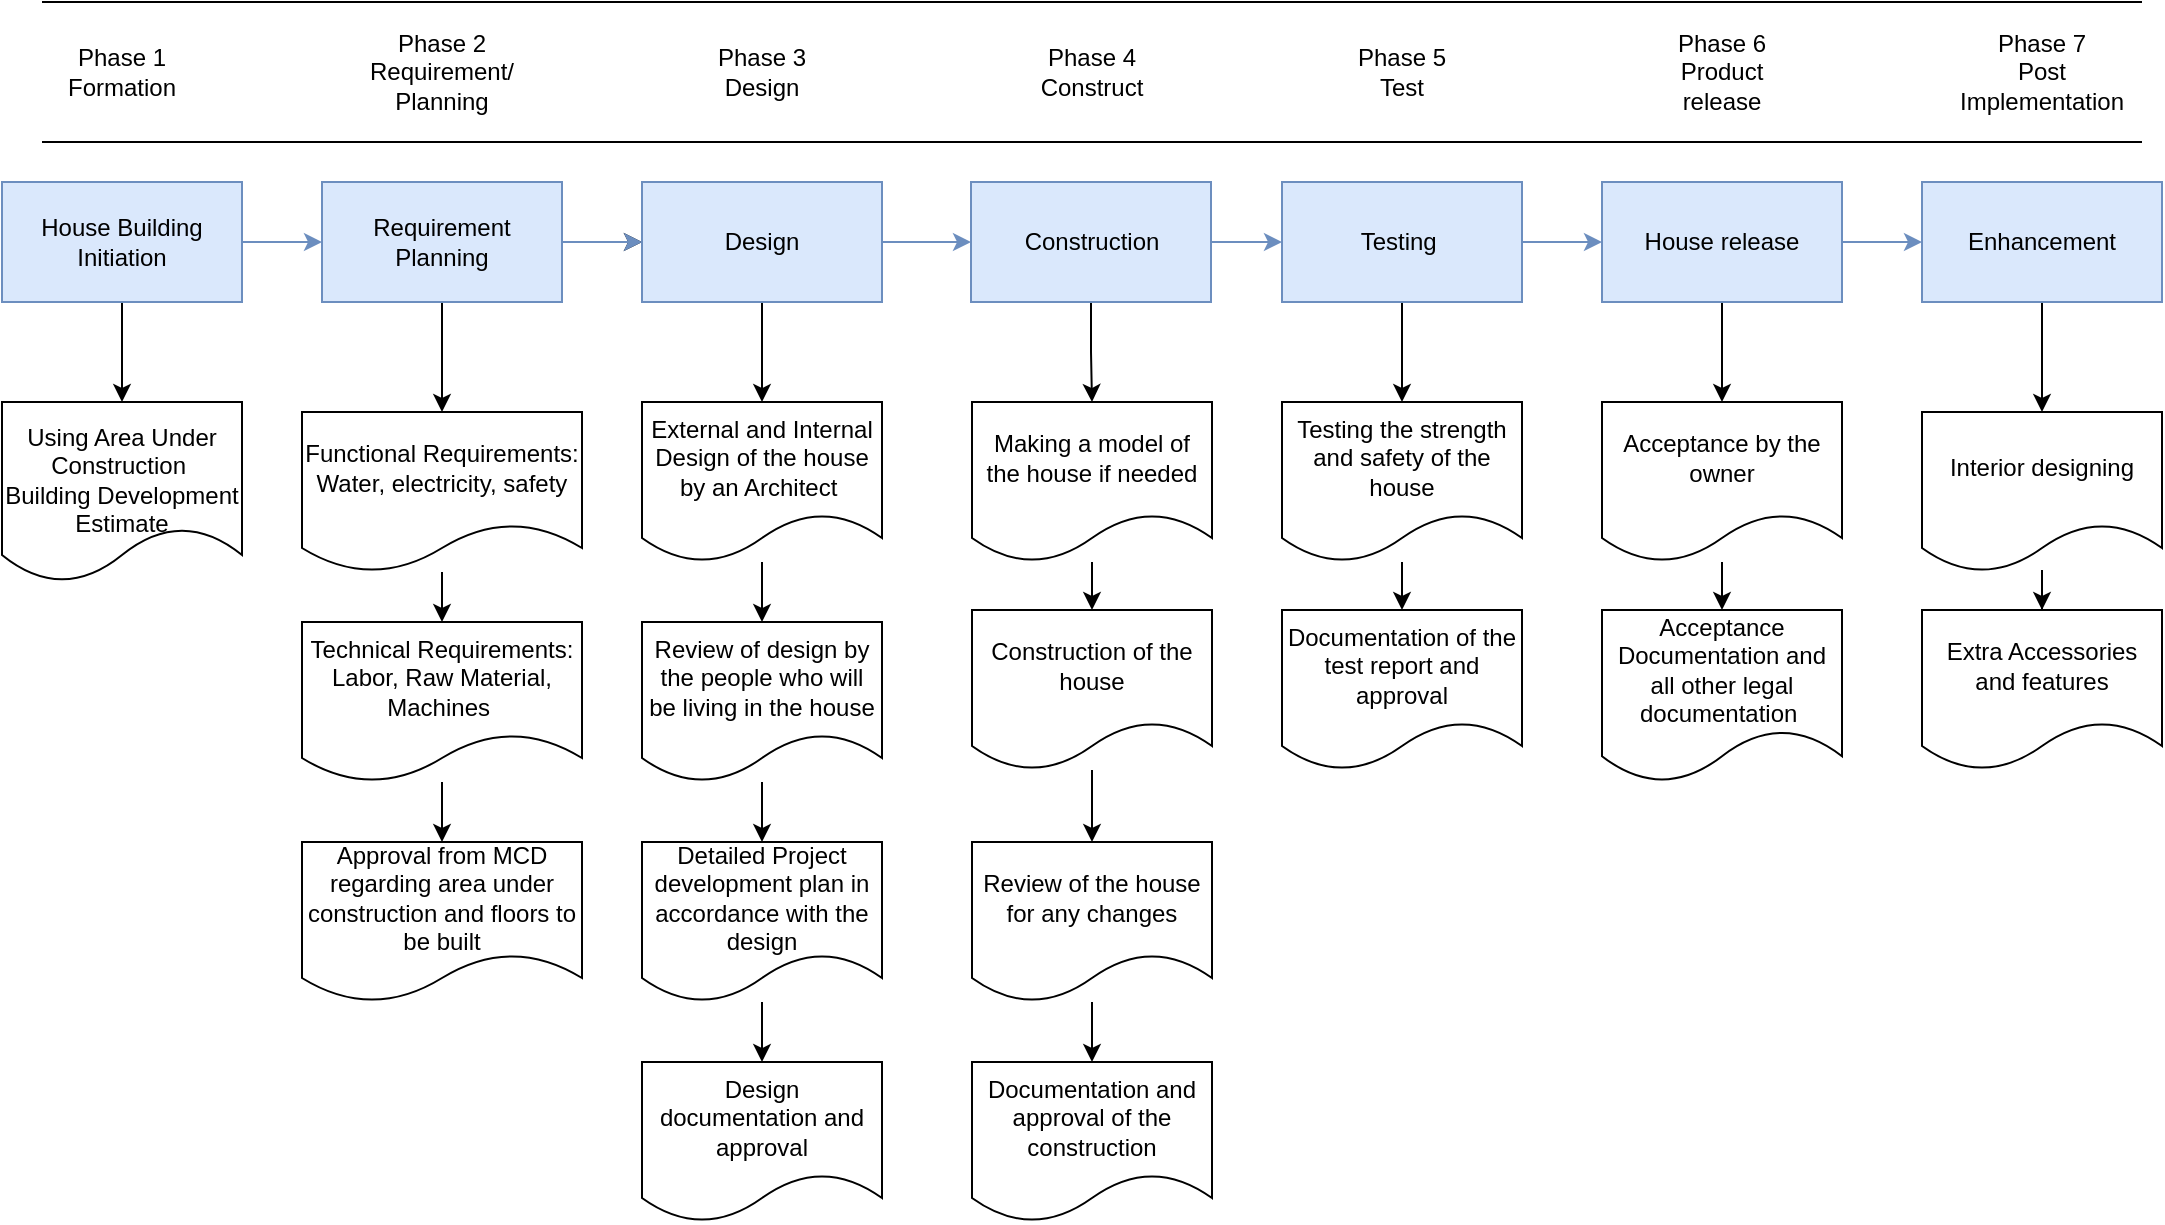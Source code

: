 <mxfile version="16.4.3" type="github">
  <diagram id="N88fRqQBOQMOm4eH01vv" name="Page-1">
    <mxGraphModel dx="1298" dy="679" grid="1" gridSize="10" guides="1" tooltips="1" connect="1" arrows="1" fold="1" page="1" pageScale="1" pageWidth="1169" pageHeight="827" background="#ffffff" math="0" shadow="0">
      <root>
        <mxCell id="0" />
        <mxCell id="1" parent="0" />
        <mxCell id="7y25BIzcjMbYV9Ad7kBw-5" value="" style="edgeStyle=orthogonalEdgeStyle;rounded=0;orthogonalLoop=1;jettySize=auto;html=1;fillColor=#dae8fc;strokeColor=#6c8ebf;" parent="1" source="7y25BIzcjMbYV9Ad7kBw-1" target="7y25BIzcjMbYV9Ad7kBw-2" edge="1">
          <mxGeometry relative="1" as="geometry" />
        </mxCell>
        <mxCell id="7y25BIzcjMbYV9Ad7kBw-7" value="" style="edgeStyle=orthogonalEdgeStyle;rounded=0;orthogonalLoop=1;jettySize=auto;html=1;" parent="1" source="7y25BIzcjMbYV9Ad7kBw-1" target="7y25BIzcjMbYV9Ad7kBw-4" edge="1">
          <mxGeometry relative="1" as="geometry" />
        </mxCell>
        <mxCell id="7y25BIzcjMbYV9Ad7kBw-1" value="House Building Initiation" style="rounded=0;whiteSpace=wrap;html=1;fillColor=#dae8fc;strokeColor=#6c8ebf;" parent="1" vertex="1">
          <mxGeometry x="40" y="200" width="120" height="60" as="geometry" />
        </mxCell>
        <mxCell id="7y25BIzcjMbYV9Ad7kBw-6" value="" style="edgeStyle=orthogonalEdgeStyle;rounded=0;orthogonalLoop=1;jettySize=auto;html=1;" parent="1" source="7y25BIzcjMbYV9Ad7kBw-2" target="7y25BIzcjMbYV9Ad7kBw-3" edge="1">
          <mxGeometry relative="1" as="geometry" />
        </mxCell>
        <mxCell id="7y25BIzcjMbYV9Ad7kBw-9" value="" style="edgeStyle=orthogonalEdgeStyle;rounded=0;orthogonalLoop=1;jettySize=auto;html=1;" parent="1" source="7y25BIzcjMbYV9Ad7kBw-2" target="7y25BIzcjMbYV9Ad7kBw-8" edge="1">
          <mxGeometry relative="1" as="geometry" />
        </mxCell>
        <mxCell id="DtMlrCJC0qW7CI2PNR6A-1" value="" style="edgeStyle=orthogonalEdgeStyle;rounded=0;orthogonalLoop=1;jettySize=auto;html=1;fillColor=#dae8fc;strokeColor=#6c8ebf;" edge="1" parent="1" source="7y25BIzcjMbYV9Ad7kBw-2" target="7y25BIzcjMbYV9Ad7kBw-3">
          <mxGeometry relative="1" as="geometry" />
        </mxCell>
        <mxCell id="7y25BIzcjMbYV9Ad7kBw-2" value="Requirement&lt;br&gt;Planning" style="rounded=0;whiteSpace=wrap;html=1;fillColor=#dae8fc;strokeColor=#6c8ebf;" parent="1" vertex="1">
          <mxGeometry x="200" y="200" width="120" height="60" as="geometry" />
        </mxCell>
        <mxCell id="7y25BIzcjMbYV9Ad7kBw-15" value="" style="edgeStyle=orthogonalEdgeStyle;rounded=0;orthogonalLoop=1;jettySize=auto;html=1;" parent="1" source="7y25BIzcjMbYV9Ad7kBw-3" target="7y25BIzcjMbYV9Ad7kBw-14" edge="1">
          <mxGeometry relative="1" as="geometry" />
        </mxCell>
        <mxCell id="7y25BIzcjMbYV9Ad7kBw-21" value="" style="edgeStyle=orthogonalEdgeStyle;rounded=0;orthogonalLoop=1;jettySize=auto;html=1;fillColor=#dae8fc;strokeColor=#6c8ebf;" parent="1" source="7y25BIzcjMbYV9Ad7kBw-3" target="7y25BIzcjMbYV9Ad7kBw-20" edge="1">
          <mxGeometry relative="1" as="geometry" />
        </mxCell>
        <mxCell id="7y25BIzcjMbYV9Ad7kBw-3" value="Design" style="rounded=0;whiteSpace=wrap;html=1;fillColor=#dae8fc;strokeColor=#6c8ebf;" parent="1" vertex="1">
          <mxGeometry x="360" y="200" width="120" height="60" as="geometry" />
        </mxCell>
        <mxCell id="7y25BIzcjMbYV9Ad7kBw-4" value="&lt;br&gt;Using Area Under Construction&amp;nbsp;&lt;br&gt;Building Development Estimate" style="shape=document;whiteSpace=wrap;html=1;boundedLbl=1;" parent="1" vertex="1">
          <mxGeometry x="40" y="310" width="120" height="90" as="geometry" />
        </mxCell>
        <mxCell id="7y25BIzcjMbYV9Ad7kBw-11" value="" style="edgeStyle=orthogonalEdgeStyle;rounded=0;orthogonalLoop=1;jettySize=auto;html=1;" parent="1" source="7y25BIzcjMbYV9Ad7kBw-8" target="7y25BIzcjMbYV9Ad7kBw-10" edge="1">
          <mxGeometry relative="1" as="geometry" />
        </mxCell>
        <mxCell id="7y25BIzcjMbYV9Ad7kBw-8" value="Functional Requirements:&lt;br&gt;Water, electricity, safety" style="shape=document;whiteSpace=wrap;html=1;boundedLbl=1;rounded=0;" parent="1" vertex="1">
          <mxGeometry x="190" y="315" width="140" height="80" as="geometry" />
        </mxCell>
        <mxCell id="7y25BIzcjMbYV9Ad7kBw-13" value="" style="edgeStyle=orthogonalEdgeStyle;rounded=0;orthogonalLoop=1;jettySize=auto;html=1;" parent="1" source="7y25BIzcjMbYV9Ad7kBw-10" target="7y25BIzcjMbYV9Ad7kBw-12" edge="1">
          <mxGeometry relative="1" as="geometry" />
        </mxCell>
        <mxCell id="7y25BIzcjMbYV9Ad7kBw-10" value="Technical Requirements:&lt;br&gt;Labor, Raw Material, Machines&amp;nbsp;" style="shape=document;whiteSpace=wrap;html=1;boundedLbl=1;rounded=0;" parent="1" vertex="1">
          <mxGeometry x="190" y="420" width="140" height="80" as="geometry" />
        </mxCell>
        <mxCell id="7y25BIzcjMbYV9Ad7kBw-12" value="Approval from MCD regarding area under construction and floors to be built" style="shape=document;whiteSpace=wrap;html=1;boundedLbl=1;rounded=0;" parent="1" vertex="1">
          <mxGeometry x="190" y="530" width="140" height="80" as="geometry" />
        </mxCell>
        <mxCell id="7y25BIzcjMbYV9Ad7kBw-17" value="" style="edgeStyle=orthogonalEdgeStyle;rounded=0;orthogonalLoop=1;jettySize=auto;html=1;" parent="1" source="7y25BIzcjMbYV9Ad7kBw-14" target="7y25BIzcjMbYV9Ad7kBw-16" edge="1">
          <mxGeometry relative="1" as="geometry" />
        </mxCell>
        <mxCell id="7y25BIzcjMbYV9Ad7kBw-14" value="External and Internal Design of the house by an Architect&amp;nbsp;" style="shape=document;whiteSpace=wrap;html=1;boundedLbl=1;rounded=0;" parent="1" vertex="1">
          <mxGeometry x="360" y="310" width="120" height="80" as="geometry" />
        </mxCell>
        <mxCell id="7y25BIzcjMbYV9Ad7kBw-19" value="" style="edgeStyle=orthogonalEdgeStyle;rounded=0;orthogonalLoop=1;jettySize=auto;html=1;" parent="1" source="7y25BIzcjMbYV9Ad7kBw-16" target="7y25BIzcjMbYV9Ad7kBw-18" edge="1">
          <mxGeometry relative="1" as="geometry" />
        </mxCell>
        <mxCell id="7y25BIzcjMbYV9Ad7kBw-16" value="Review of design by the people who will be living in the house" style="shape=document;whiteSpace=wrap;html=1;boundedLbl=1;rounded=0;" parent="1" vertex="1">
          <mxGeometry x="360" y="420" width="120" height="80" as="geometry" />
        </mxCell>
        <mxCell id="7y25BIzcjMbYV9Ad7kBw-35" value="" style="edgeStyle=orthogonalEdgeStyle;rounded=0;orthogonalLoop=1;jettySize=auto;html=1;" parent="1" source="7y25BIzcjMbYV9Ad7kBw-18" target="7y25BIzcjMbYV9Ad7kBw-34" edge="1">
          <mxGeometry relative="1" as="geometry" />
        </mxCell>
        <mxCell id="7y25BIzcjMbYV9Ad7kBw-18" value="Detailed Project development plan in accordance with the design" style="shape=document;whiteSpace=wrap;html=1;boundedLbl=1;rounded=0;" parent="1" vertex="1">
          <mxGeometry x="360" y="530" width="120" height="80" as="geometry" />
        </mxCell>
        <mxCell id="7y25BIzcjMbYV9Ad7kBw-23" value="" style="edgeStyle=orthogonalEdgeStyle;rounded=0;orthogonalLoop=1;jettySize=auto;html=1;" parent="1" source="7y25BIzcjMbYV9Ad7kBw-20" target="7y25BIzcjMbYV9Ad7kBw-22" edge="1">
          <mxGeometry relative="1" as="geometry" />
        </mxCell>
        <mxCell id="7y25BIzcjMbYV9Ad7kBw-29" value="" style="edgeStyle=orthogonalEdgeStyle;rounded=0;orthogonalLoop=1;jettySize=auto;html=1;fillColor=#dae8fc;strokeColor=#6c8ebf;" parent="1" source="7y25BIzcjMbYV9Ad7kBw-20" target="7y25BIzcjMbYV9Ad7kBw-28" edge="1">
          <mxGeometry relative="1" as="geometry" />
        </mxCell>
        <mxCell id="7y25BIzcjMbYV9Ad7kBw-20" value="Construction" style="rounded=0;whiteSpace=wrap;html=1;fillColor=#dae8fc;strokeColor=#6c8ebf;" parent="1" vertex="1">
          <mxGeometry x="524.5" y="200" width="120" height="60" as="geometry" />
        </mxCell>
        <mxCell id="7y25BIzcjMbYV9Ad7kBw-25" value="" style="edgeStyle=orthogonalEdgeStyle;rounded=0;orthogonalLoop=1;jettySize=auto;html=1;" parent="1" source="7y25BIzcjMbYV9Ad7kBw-22" target="7y25BIzcjMbYV9Ad7kBw-24" edge="1">
          <mxGeometry relative="1" as="geometry" />
        </mxCell>
        <mxCell id="7y25BIzcjMbYV9Ad7kBw-22" value="Making a model of the house if needed" style="shape=document;whiteSpace=wrap;html=1;boundedLbl=1;rounded=0;" parent="1" vertex="1">
          <mxGeometry x="525" y="310" width="120" height="80" as="geometry" />
        </mxCell>
        <mxCell id="7y25BIzcjMbYV9Ad7kBw-27" value="" style="edgeStyle=orthogonalEdgeStyle;rounded=0;orthogonalLoop=1;jettySize=auto;html=1;" parent="1" source="7y25BIzcjMbYV9Ad7kBw-24" target="7y25BIzcjMbYV9Ad7kBw-26" edge="1">
          <mxGeometry relative="1" as="geometry" />
        </mxCell>
        <mxCell id="7y25BIzcjMbYV9Ad7kBw-24" value="Construction of the house" style="shape=document;whiteSpace=wrap;html=1;boundedLbl=1;rounded=0;" parent="1" vertex="1">
          <mxGeometry x="525" y="414" width="120" height="80" as="geometry" />
        </mxCell>
        <mxCell id="7y25BIzcjMbYV9Ad7kBw-37" value="" style="edgeStyle=orthogonalEdgeStyle;rounded=0;orthogonalLoop=1;jettySize=auto;html=1;" parent="1" source="7y25BIzcjMbYV9Ad7kBw-26" target="7y25BIzcjMbYV9Ad7kBw-36" edge="1">
          <mxGeometry relative="1" as="geometry" />
        </mxCell>
        <mxCell id="7y25BIzcjMbYV9Ad7kBw-26" value="Review of the house for any changes" style="shape=document;whiteSpace=wrap;html=1;boundedLbl=1;rounded=0;" parent="1" vertex="1">
          <mxGeometry x="525" y="530" width="120" height="80" as="geometry" />
        </mxCell>
        <mxCell id="7y25BIzcjMbYV9Ad7kBw-31" value="" style="edgeStyle=orthogonalEdgeStyle;rounded=0;orthogonalLoop=1;jettySize=auto;html=1;" parent="1" source="7y25BIzcjMbYV9Ad7kBw-28" target="7y25BIzcjMbYV9Ad7kBw-30" edge="1">
          <mxGeometry relative="1" as="geometry" />
        </mxCell>
        <mxCell id="7y25BIzcjMbYV9Ad7kBw-39" value="" style="edgeStyle=orthogonalEdgeStyle;rounded=0;orthogonalLoop=1;jettySize=auto;html=1;fillColor=#dae8fc;strokeColor=#6c8ebf;" parent="1" source="7y25BIzcjMbYV9Ad7kBw-28" target="7y25BIzcjMbYV9Ad7kBw-38" edge="1">
          <mxGeometry relative="1" as="geometry" />
        </mxCell>
        <mxCell id="7y25BIzcjMbYV9Ad7kBw-28" value="Testing&amp;nbsp;" style="rounded=0;whiteSpace=wrap;html=1;fillColor=#dae8fc;strokeColor=#6c8ebf;" parent="1" vertex="1">
          <mxGeometry x="680" y="200" width="120" height="60" as="geometry" />
        </mxCell>
        <mxCell id="7y25BIzcjMbYV9Ad7kBw-33" value="" style="edgeStyle=orthogonalEdgeStyle;rounded=0;orthogonalLoop=1;jettySize=auto;html=1;" parent="1" source="7y25BIzcjMbYV9Ad7kBw-30" target="7y25BIzcjMbYV9Ad7kBw-32" edge="1">
          <mxGeometry relative="1" as="geometry" />
        </mxCell>
        <mxCell id="7y25BIzcjMbYV9Ad7kBw-30" value="Testing the strength and safety of the house" style="shape=document;whiteSpace=wrap;html=1;boundedLbl=1;rounded=0;" parent="1" vertex="1">
          <mxGeometry x="680" y="310" width="120" height="80" as="geometry" />
        </mxCell>
        <mxCell id="7y25BIzcjMbYV9Ad7kBw-32" value="Documentation of the test report and approval" style="shape=document;whiteSpace=wrap;html=1;boundedLbl=1;rounded=0;" parent="1" vertex="1">
          <mxGeometry x="680" y="414" width="120" height="80" as="geometry" />
        </mxCell>
        <mxCell id="7y25BIzcjMbYV9Ad7kBw-34" value="Design documentation and approval" style="shape=document;whiteSpace=wrap;html=1;boundedLbl=1;rounded=0;" parent="1" vertex="1">
          <mxGeometry x="360" y="640" width="120" height="80" as="geometry" />
        </mxCell>
        <mxCell id="7y25BIzcjMbYV9Ad7kBw-36" value="Documentation and approval of the construction" style="shape=document;whiteSpace=wrap;html=1;boundedLbl=1;rounded=0;" parent="1" vertex="1">
          <mxGeometry x="525" y="640" width="120" height="80" as="geometry" />
        </mxCell>
        <mxCell id="7y25BIzcjMbYV9Ad7kBw-41" value="" style="edgeStyle=orthogonalEdgeStyle;rounded=0;orthogonalLoop=1;jettySize=auto;html=1;" parent="1" source="7y25BIzcjMbYV9Ad7kBw-38" target="7y25BIzcjMbYV9Ad7kBw-40" edge="1">
          <mxGeometry relative="1" as="geometry" />
        </mxCell>
        <mxCell id="7y25BIzcjMbYV9Ad7kBw-45" value="" style="edgeStyle=orthogonalEdgeStyle;rounded=0;orthogonalLoop=1;jettySize=auto;html=1;fillColor=#dae8fc;strokeColor=#6c8ebf;" parent="1" source="7y25BIzcjMbYV9Ad7kBw-38" target="7y25BIzcjMbYV9Ad7kBw-44" edge="1">
          <mxGeometry relative="1" as="geometry" />
        </mxCell>
        <mxCell id="7y25BIzcjMbYV9Ad7kBw-38" value="House release" style="whiteSpace=wrap;html=1;rounded=0;fillColor=#dae8fc;strokeColor=#6c8ebf;" parent="1" vertex="1">
          <mxGeometry x="840" y="200" width="120" height="60" as="geometry" />
        </mxCell>
        <mxCell id="7y25BIzcjMbYV9Ad7kBw-43" value="" style="edgeStyle=orthogonalEdgeStyle;rounded=0;orthogonalLoop=1;jettySize=auto;html=1;" parent="1" source="7y25BIzcjMbYV9Ad7kBw-40" target="7y25BIzcjMbYV9Ad7kBw-42" edge="1">
          <mxGeometry relative="1" as="geometry" />
        </mxCell>
        <mxCell id="7y25BIzcjMbYV9Ad7kBw-40" value="Acceptance by the owner" style="shape=document;whiteSpace=wrap;html=1;boundedLbl=1;rounded=0;" parent="1" vertex="1">
          <mxGeometry x="840" y="310" width="120" height="80" as="geometry" />
        </mxCell>
        <mxCell id="7y25BIzcjMbYV9Ad7kBw-42" value="Acceptance Documentation and all other legal documentation&amp;nbsp;" style="shape=document;whiteSpace=wrap;html=1;boundedLbl=1;rounded=0;" parent="1" vertex="1">
          <mxGeometry x="840" y="414" width="120" height="86" as="geometry" />
        </mxCell>
        <mxCell id="7y25BIzcjMbYV9Ad7kBw-47" value="" style="edgeStyle=orthogonalEdgeStyle;rounded=0;orthogonalLoop=1;jettySize=auto;html=1;" parent="1" source="7y25BIzcjMbYV9Ad7kBw-44" target="7y25BIzcjMbYV9Ad7kBw-46" edge="1">
          <mxGeometry relative="1" as="geometry" />
        </mxCell>
        <mxCell id="7y25BIzcjMbYV9Ad7kBw-44" value="Enhancement" style="whiteSpace=wrap;html=1;rounded=0;fillColor=#dae8fc;strokeColor=#6c8ebf;" parent="1" vertex="1">
          <mxGeometry x="1000" y="200" width="120" height="60" as="geometry" />
        </mxCell>
        <mxCell id="7y25BIzcjMbYV9Ad7kBw-49" value="" style="edgeStyle=orthogonalEdgeStyle;rounded=0;orthogonalLoop=1;jettySize=auto;html=1;" parent="1" source="7y25BIzcjMbYV9Ad7kBw-46" target="7y25BIzcjMbYV9Ad7kBw-48" edge="1">
          <mxGeometry relative="1" as="geometry" />
        </mxCell>
        <mxCell id="7y25BIzcjMbYV9Ad7kBw-46" value="Interior designing" style="shape=document;whiteSpace=wrap;html=1;boundedLbl=1;rounded=0;" parent="1" vertex="1">
          <mxGeometry x="1000" y="315" width="120" height="80" as="geometry" />
        </mxCell>
        <mxCell id="7y25BIzcjMbYV9Ad7kBw-48" value="Extra Accessories and features" style="shape=document;whiteSpace=wrap;html=1;boundedLbl=1;rounded=0;" parent="1" vertex="1">
          <mxGeometry x="1000" y="414" width="120" height="80" as="geometry" />
        </mxCell>
        <mxCell id="DtMlrCJC0qW7CI2PNR6A-3" value="Phase 1&lt;br&gt;Formation" style="text;html=1;strokeColor=none;fillColor=none;align=center;verticalAlign=middle;whiteSpace=wrap;rounded=0;" vertex="1" parent="1">
          <mxGeometry x="70" y="130" width="60" height="30" as="geometry" />
        </mxCell>
        <mxCell id="DtMlrCJC0qW7CI2PNR6A-4" value="Phase 2&lt;br&gt;Requirement/ Planning" style="text;html=1;strokeColor=none;fillColor=none;align=center;verticalAlign=middle;whiteSpace=wrap;rounded=0;" vertex="1" parent="1">
          <mxGeometry x="230" y="130" width="60" height="30" as="geometry" />
        </mxCell>
        <mxCell id="DtMlrCJC0qW7CI2PNR6A-6" value="Phase 3&lt;br&gt;Design" style="text;html=1;strokeColor=none;fillColor=none;align=center;verticalAlign=middle;whiteSpace=wrap;rounded=0;" vertex="1" parent="1">
          <mxGeometry x="390" y="130" width="60" height="30" as="geometry" />
        </mxCell>
        <mxCell id="DtMlrCJC0qW7CI2PNR6A-7" value="Phase 4&lt;br&gt;Construct" style="text;html=1;strokeColor=none;fillColor=none;align=center;verticalAlign=middle;whiteSpace=wrap;rounded=0;" vertex="1" parent="1">
          <mxGeometry x="555" y="130" width="60" height="30" as="geometry" />
        </mxCell>
        <mxCell id="DtMlrCJC0qW7CI2PNR6A-8" value="Phase 5&lt;br&gt;Test" style="text;html=1;strokeColor=none;fillColor=none;align=center;verticalAlign=middle;whiteSpace=wrap;rounded=0;" vertex="1" parent="1">
          <mxGeometry x="710" y="130" width="60" height="30" as="geometry" />
        </mxCell>
        <mxCell id="DtMlrCJC0qW7CI2PNR6A-9" value="Phase 6&lt;br&gt;Product release" style="text;html=1;strokeColor=none;fillColor=none;align=center;verticalAlign=middle;whiteSpace=wrap;rounded=0;" vertex="1" parent="1">
          <mxGeometry x="870" y="130" width="60" height="30" as="geometry" />
        </mxCell>
        <mxCell id="DtMlrCJC0qW7CI2PNR6A-10" value="Phase 7&lt;br&gt;Post Implementation" style="text;html=1;strokeColor=none;fillColor=none;align=center;verticalAlign=middle;whiteSpace=wrap;rounded=0;" vertex="1" parent="1">
          <mxGeometry x="1030" y="130" width="60" height="30" as="geometry" />
        </mxCell>
        <mxCell id="DtMlrCJC0qW7CI2PNR6A-12" value="" style="endArrow=none;html=1;rounded=0;" edge="1" parent="1">
          <mxGeometry width="50" height="50" relative="1" as="geometry">
            <mxPoint x="60" y="110" as="sourcePoint" />
            <mxPoint x="1110" y="110" as="targetPoint" />
          </mxGeometry>
        </mxCell>
        <mxCell id="DtMlrCJC0qW7CI2PNR6A-13" value="" style="endArrow=none;html=1;rounded=0;" edge="1" parent="1">
          <mxGeometry width="50" height="50" relative="1" as="geometry">
            <mxPoint x="60" y="180" as="sourcePoint" />
            <mxPoint x="1110" y="180" as="targetPoint" />
          </mxGeometry>
        </mxCell>
      </root>
    </mxGraphModel>
  </diagram>
</mxfile>
